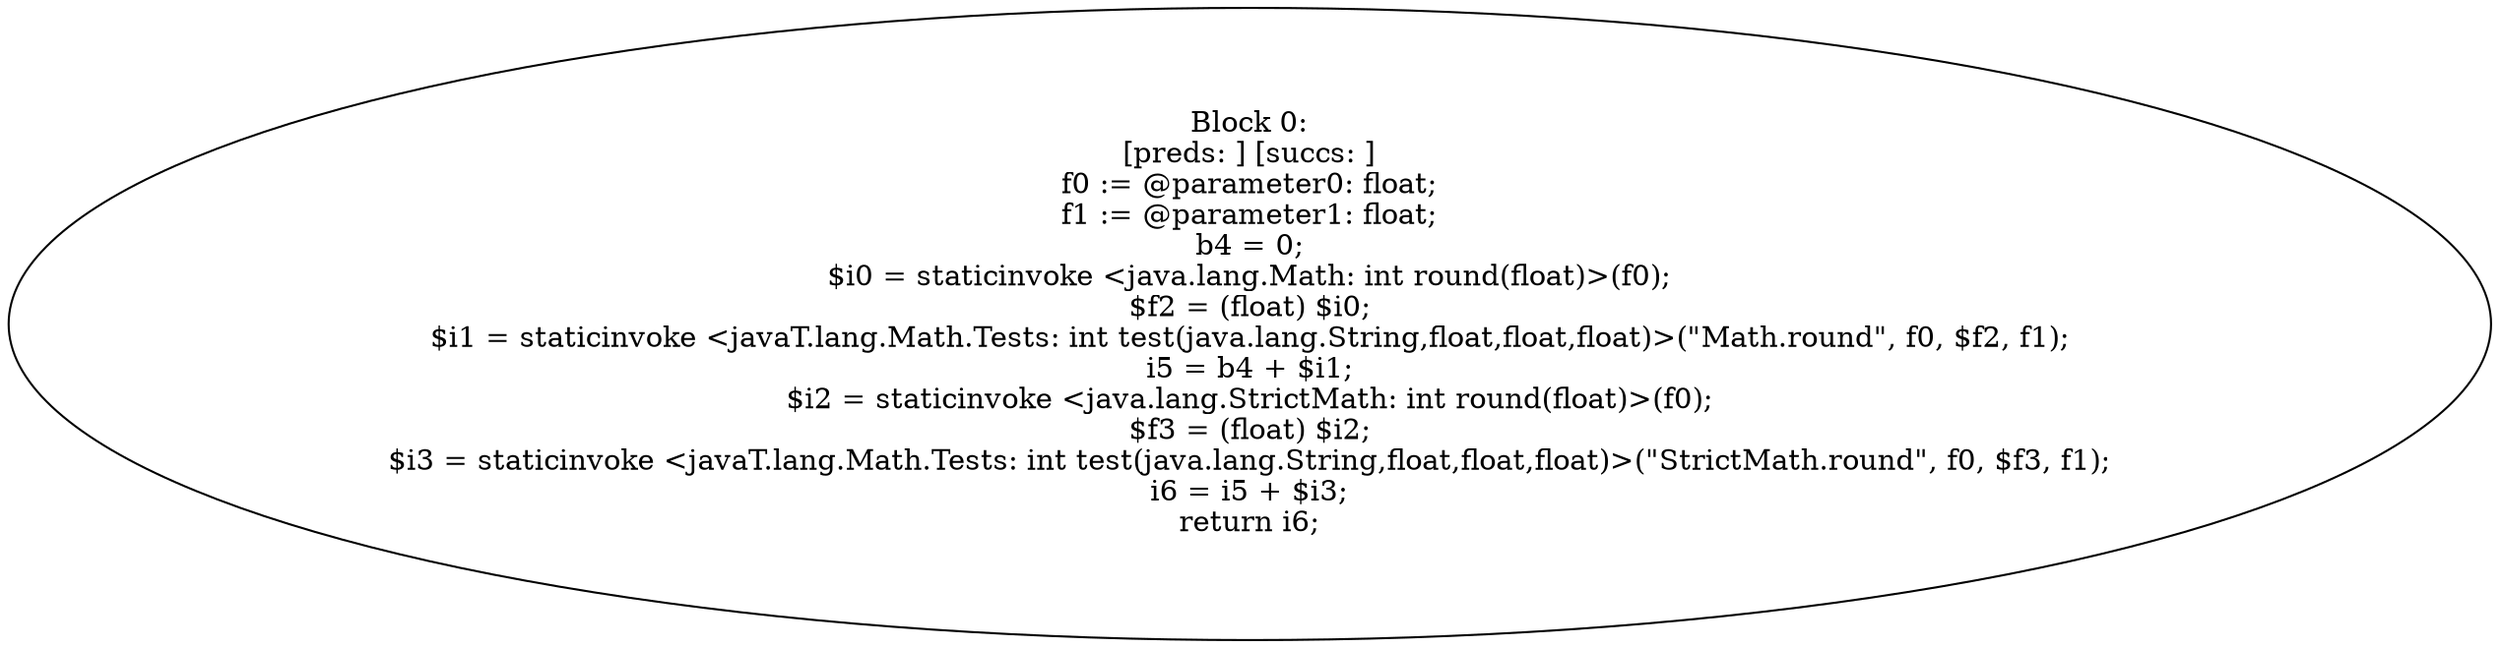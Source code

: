 digraph "unitGraph" {
    "Block 0:
[preds: ] [succs: ]
f0 := @parameter0: float;
f1 := @parameter1: float;
b4 = 0;
$i0 = staticinvoke <java.lang.Math: int round(float)>(f0);
$f2 = (float) $i0;
$i1 = staticinvoke <javaT.lang.Math.Tests: int test(java.lang.String,float,float,float)>(\"Math.round\", f0, $f2, f1);
i5 = b4 + $i1;
$i2 = staticinvoke <java.lang.StrictMath: int round(float)>(f0);
$f3 = (float) $i2;
$i3 = staticinvoke <javaT.lang.Math.Tests: int test(java.lang.String,float,float,float)>(\"StrictMath.round\", f0, $f3, f1);
i6 = i5 + $i3;
return i6;
"
}
